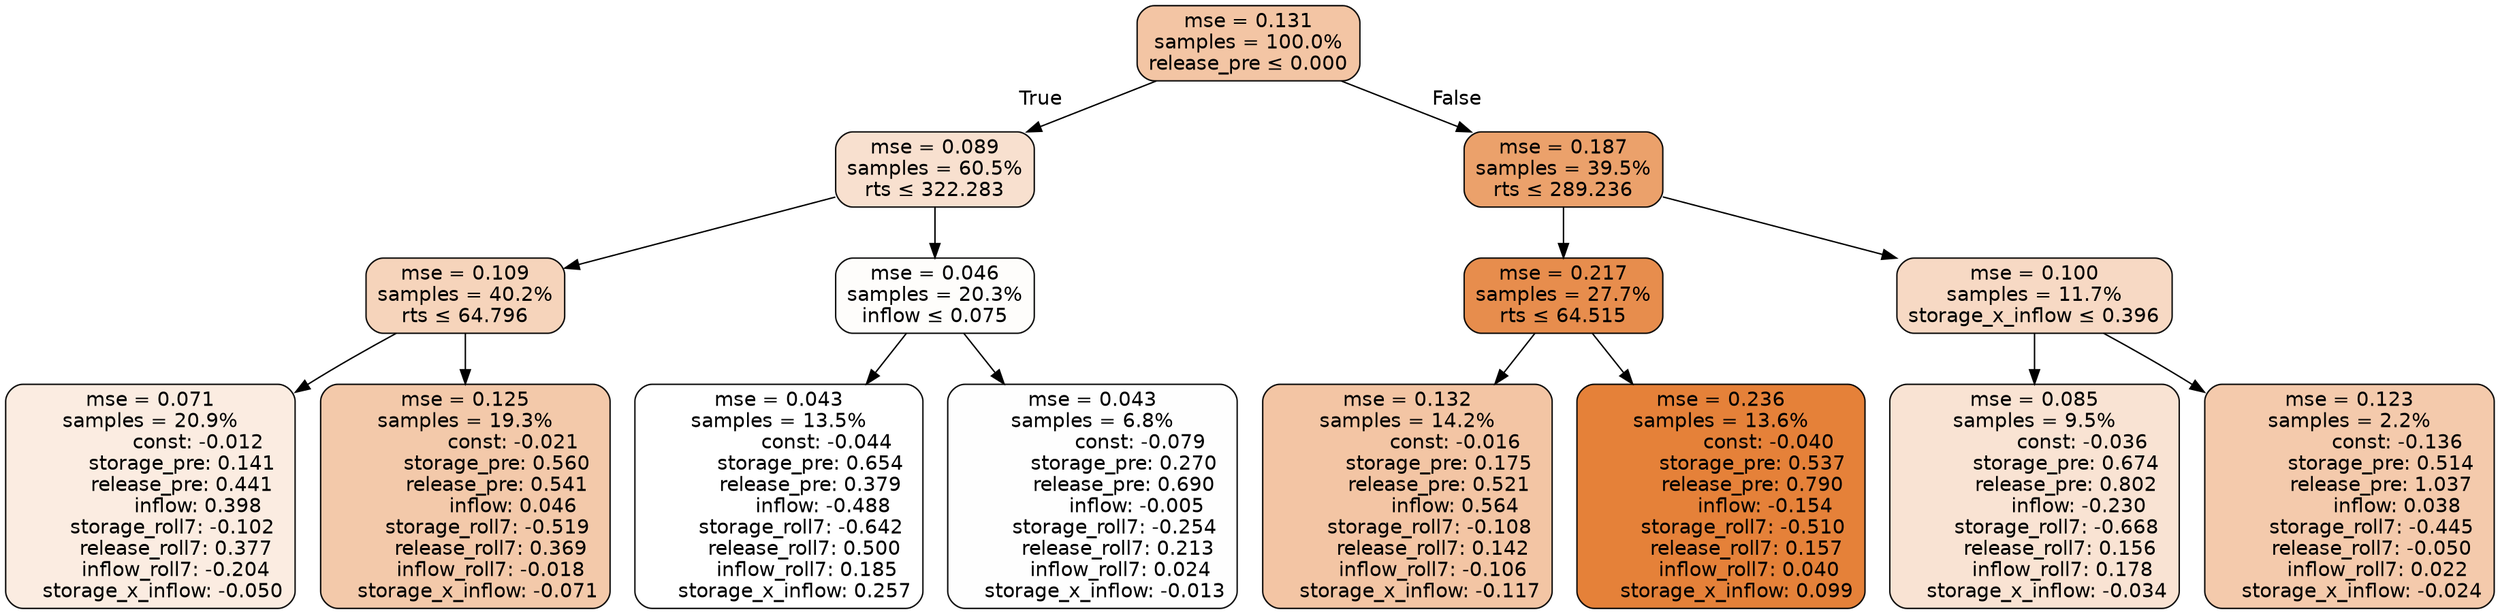 digraph tree {
bgcolor="transparent"
node [shape=rectangle, style="filled, rounded", color="black", fontname=helvetica] ;
edge [fontname=helvetica] ;
	"0" [label="mse = 0.131
samples = 100.0%
release_pre &le; 0.000", fillcolor="#f3c5a4"]
	"1" [label="mse = 0.089
samples = 60.5%
rts &le; 322.283", fillcolor="#f8e0cf"]
	"2" [label="mse = 0.109
samples = 40.2%
rts &le; 64.796", fillcolor="#f6d4bb"]
	"3" [label="mse = 0.071
samples = 20.9%
               const: -0.012
          storage_pre: 0.141
          release_pre: 0.441
               inflow: 0.398
       storage_roll7: -0.102
        release_roll7: 0.377
        inflow_roll7: -0.204
    storage_x_inflow: -0.050", fillcolor="#fbece1"]
	"4" [label="mse = 0.125
samples = 19.3%
               const: -0.021
          storage_pre: 0.560
          release_pre: 0.541
               inflow: 0.046
       storage_roll7: -0.519
        release_roll7: 0.369
        inflow_roll7: -0.018
    storage_x_inflow: -0.071", fillcolor="#f3c9aa"]
	"5" [label="mse = 0.046
samples = 20.3%
inflow &le; 0.075", fillcolor="#fefdfb"]
	"6" [label="mse = 0.043
samples = 13.5%
               const: -0.044
          storage_pre: 0.654
          release_pre: 0.379
              inflow: -0.488
       storage_roll7: -0.642
        release_roll7: 0.500
         inflow_roll7: 0.185
     storage_x_inflow: 0.257", fillcolor="#ffffff"]
	"7" [label="mse = 0.043
samples = 6.8%
               const: -0.079
          storage_pre: 0.270
          release_pre: 0.690
              inflow: -0.005
       storage_roll7: -0.254
        release_roll7: 0.213
         inflow_roll7: 0.024
    storage_x_inflow: -0.013", fillcolor="#fefefe"]
	"8" [label="mse = 0.187
samples = 39.5%
rts &le; 289.236", fillcolor="#eba16b"]
	"9" [label="mse = 0.217
samples = 27.7%
rts &le; 64.515", fillcolor="#e78d4d"]
	"10" [label="mse = 0.132
samples = 14.2%
               const: -0.016
          storage_pre: 0.175
          release_pre: 0.521
               inflow: 0.564
       storage_roll7: -0.108
        release_roll7: 0.142
        inflow_roll7: -0.106
    storage_x_inflow: -0.117", fillcolor="#f3c5a4"]
	"11" [label="mse = 0.236
samples = 13.6%
               const: -0.040
          storage_pre: 0.537
          release_pre: 0.790
              inflow: -0.154
       storage_roll7: -0.510
        release_roll7: 0.157
         inflow_roll7: 0.040
     storage_x_inflow: 0.099", fillcolor="#e58139"]
	"12" [label="mse = 0.100
samples = 11.7%
storage_x_inflow &le; 0.396", fillcolor="#f7d9c4"]
	"13" [label="mse = 0.085
samples = 9.5%
               const: -0.036
          storage_pre: 0.674
          release_pre: 0.802
              inflow: -0.230
       storage_roll7: -0.668
        release_roll7: 0.156
         inflow_roll7: 0.178
    storage_x_inflow: -0.034", fillcolor="#f9e3d3"]
	"14" [label="mse = 0.123
samples = 2.2%
               const: -0.136
          storage_pre: 0.514
          release_pre: 1.037
               inflow: 0.038
       storage_roll7: -0.445
       release_roll7: -0.050
         inflow_roll7: 0.022
    storage_x_inflow: -0.024", fillcolor="#f4caac"]

	"0" -> "1" [labeldistance=2.5, labelangle=45, headlabel="True"]
	"1" -> "2"
	"2" -> "3"
	"2" -> "4"
	"1" -> "5"
	"5" -> "6"
	"5" -> "7"
	"0" -> "8" [labeldistance=2.5, labelangle=-45, headlabel="False"]
	"8" -> "9"
	"9" -> "10"
	"9" -> "11"
	"8" -> "12"
	"12" -> "13"
	"12" -> "14"
}